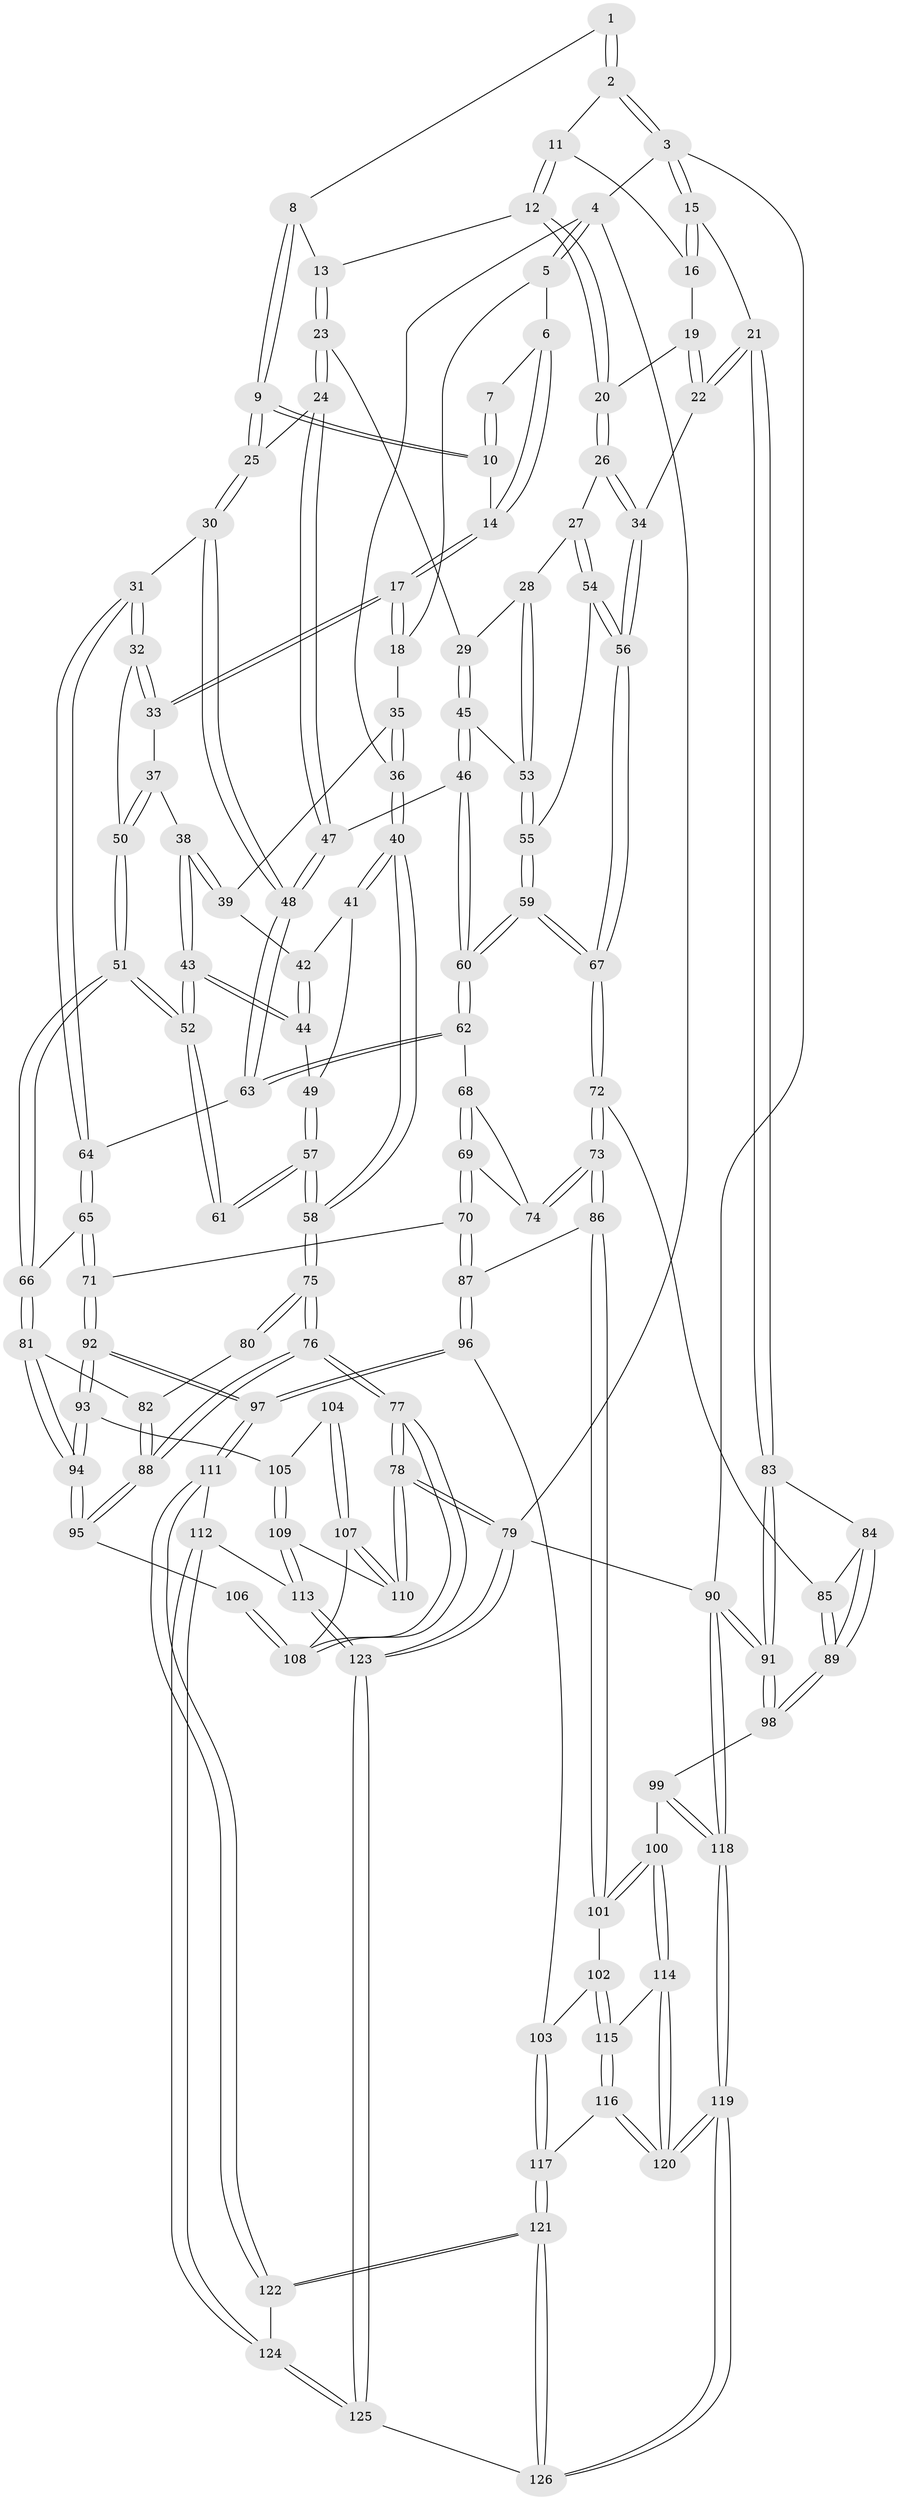 // coarse degree distribution, {3: 0.06666666666666667, 6: 0.08, 5: 0.41333333333333333, 4: 0.4266666666666667, 2: 0.013333333333333334}
// Generated by graph-tools (version 1.1) at 2025/24/03/03/25 07:24:39]
// undirected, 126 vertices, 312 edges
graph export_dot {
graph [start="1"]
  node [color=gray90,style=filled];
  1 [pos="+0.6964522850494823+0"];
  2 [pos="+0.8292670684194358+0"];
  3 [pos="+1+0"];
  4 [pos="+0+0"];
  5 [pos="+0.09271191543557354+0"];
  6 [pos="+0.2521749626909663+0"];
  7 [pos="+0.5093796543464305+0"];
  8 [pos="+0.6483084427274887+0"];
  9 [pos="+0.5075007987037562+0.13138043961339232"];
  10 [pos="+0.48905403948664716+0.1166932571511094"];
  11 [pos="+0.8241657881355512+0"];
  12 [pos="+0.7320897446723671+0.12893135396532768"];
  13 [pos="+0.6664170243342012+0.13211690772765328"];
  14 [pos="+0.34918361948868953+0.0869340397648266"];
  15 [pos="+1+0"];
  16 [pos="+0.8833038788252041+0.11830340427001243"];
  17 [pos="+0.28759526253699613+0.16434071891308893"];
  18 [pos="+0.20940119370708812+0.15417478736806786"];
  19 [pos="+0.8747259324584234+0.1357752657614804"];
  20 [pos="+0.7808773521706898+0.16230497689791956"];
  21 [pos="+1+0.37907007491909334"];
  22 [pos="+0.9888706528655902+0.3564827559272767"];
  23 [pos="+0.624368290126441+0.15998412448938612"];
  24 [pos="+0.538580889289763+0.15992369421809285"];
  25 [pos="+0.5230819566076381+0.15395497664071256"];
  26 [pos="+0.7800651093627993+0.21766761086576789"];
  27 [pos="+0.6943892956744468+0.26557949386610913"];
  28 [pos="+0.6884914187922008+0.262730910663792"];
  29 [pos="+0.6512478436356577+0.2161947326456811"];
  30 [pos="+0.43825301646053+0.2728292195790217"];
  31 [pos="+0.3848117560133672+0.2938826125279109"];
  32 [pos="+0.310454630433796+0.23888470106500315"];
  33 [pos="+0.2935161969207995+0.18879896944156013"];
  34 [pos="+0.8762609656658955+0.3781077379143878"];
  35 [pos="+0.15279523464948527+0.17259983808601712"];
  36 [pos="+0+0"];
  37 [pos="+0.18492354406942327+0.27385589146840283"];
  38 [pos="+0.1795524068248112+0.27442917629304314"];
  39 [pos="+0.14305393974263425+0.2040495744947547"];
  40 [pos="+0+0.1296223492197274"];
  41 [pos="+0.02408946036104689+0.24588640108307178"];
  42 [pos="+0.13987324343276775+0.20721870108901988"];
  43 [pos="+0.15181247255643637+0.38072147217073643"];
  44 [pos="+0.1005261382547954+0.2940095978007477"];
  45 [pos="+0.6091825590032809+0.2987124273056801"];
  46 [pos="+0.5979351466699679+0.30372967392382616"];
  47 [pos="+0.5681222982883538+0.2900437525592776"];
  48 [pos="+0.5181313531607435+0.3450043624387202"];
  49 [pos="+0.06615322775373601+0.2855958086334374"];
  50 [pos="+0.26621987371411726+0.2884148576483738"];
  51 [pos="+0.19512150841801945+0.4512895874073413"];
  52 [pos="+0.16040689231211047+0.42614869942911543"];
  53 [pos="+0.6478245778484462+0.3003808690416284"];
  54 [pos="+0.7004487070052035+0.2777097751615474"];
  55 [pos="+0.6571001552474726+0.3500628833801177"];
  56 [pos="+0.8076002004217347+0.4186466110949818"];
  57 [pos="+0.03804686639805448+0.3377785466676834"];
  58 [pos="+0+0.1330306884452163"];
  59 [pos="+0.6526485199494841+0.425964760064522"];
  60 [pos="+0.6308545930035602+0.41644019321749765"];
  61 [pos="+0.07610120211888648+0.41972751319607077"];
  62 [pos="+0.5328929745308227+0.40698598080823517"];
  63 [pos="+0.5252200108854878+0.397025689712853"];
  64 [pos="+0.374442002684991+0.38667481127438"];
  65 [pos="+0.3004338726230412+0.50618280906044"];
  66 [pos="+0.23532275958806376+0.5067762223429406"];
  67 [pos="+0.7378878262369527+0.49031265601778423"];
  68 [pos="+0.52687372145484+0.41943886130214086"];
  69 [pos="+0.4548093521014201+0.5144199043078636"];
  70 [pos="+0.4221196650356643+0.5334493292878923"];
  71 [pos="+0.36518625220047557+0.5463579238555276"];
  72 [pos="+0.731567113265972+0.5290134231737935"];
  73 [pos="+0.6919693212564376+0.5932694630244328"];
  74 [pos="+0.5613101865382264+0.528165622471087"];
  75 [pos="+0+0.4885336814911422"];
  76 [pos="+0+0.6233678073240245"];
  77 [pos="+0+1"];
  78 [pos="+0+1"];
  79 [pos="+0+1"];
  80 [pos="+0.059754547551799354+0.42415598552183115"];
  81 [pos="+0.23381666712313023+0.509071412803164"];
  82 [pos="+0.04251811478249299+0.5573073315901974"];
  83 [pos="+1+0.41054672648192253"];
  84 [pos="+0.9495060346152426+0.5733728046200874"];
  85 [pos="+0.8186247948025078+0.5713901749310321"];
  86 [pos="+0.6830073667967703+0.6209859321414454"];
  87 [pos="+0.6259994329631646+0.6488665653355212"];
  88 [pos="+0+0.6325714881525639"];
  89 [pos="+0.9206953749465655+0.6791835039263787"];
  90 [pos="+1+1"];
  91 [pos="+1+0.7460335051238718"];
  92 [pos="+0.44362660591635683+0.7773294333726066"];
  93 [pos="+0.2029520176246435+0.7046754145843456"];
  94 [pos="+0.20462519201131787+0.5869698107173343"];
  95 [pos="+0+0.6768325573997266"];
  96 [pos="+0.45860308244173975+0.7876750265167302"];
  97 [pos="+0.45355373501076046+0.7904096832909242"];
  98 [pos="+0.9432550493031815+0.7560793256161107"];
  99 [pos="+0.9037801442256533+0.7789902847152831"];
  100 [pos="+0.8341269062705082+0.7851315371556608"];
  101 [pos="+0.7146840712300339+0.6741976327375145"];
  102 [pos="+0.6681777708900152+0.814614942825853"];
  103 [pos="+0.645987499550967+0.8213525928454899"];
  104 [pos="+0.11249617742397573+0.7347579879484293"];
  105 [pos="+0.1828932382682809+0.7353885802216166"];
  106 [pos="+0.007982838505739453+0.7009144483983814"];
  107 [pos="+0.07197840179334736+0.8191431451953892"];
  108 [pos="+0.04462264916585512+0.8053779026666195"];
  109 [pos="+0.1932578527480076+0.8712358112545158"];
  110 [pos="+0.11440613589875528+0.8772396292555996"];
  111 [pos="+0.44876955971159965+0.8143766575984228"];
  112 [pos="+0.2281088999948258+0.8809062586436834"];
  113 [pos="+0.208249339858428+0.8841952039632671"];
  114 [pos="+0.8296925759270075+0.7923479310995201"];
  115 [pos="+0.7189578636091568+0.8671954358019629"];
  116 [pos="+0.7106788334219197+0.8893323661630091"];
  117 [pos="+0.6353755243805694+0.9463401774594992"];
  118 [pos="+1+1"];
  119 [pos="+0.929684647084064+1"];
  120 [pos="+0.8135155686483657+0.9759751206322488"];
  121 [pos="+0.5747692037988315+1"];
  122 [pos="+0.4494116681767893+0.8166658434611532"];
  123 [pos="+0.20707973278868066+1"];
  124 [pos="+0.35103495556211084+0.9868056112819175"];
  125 [pos="+0.2755052812141661+1"];
  126 [pos="+0.6026876824436083+1"];
  1 -- 2;
  1 -- 2;
  1 -- 8;
  2 -- 3;
  2 -- 3;
  2 -- 11;
  3 -- 4;
  3 -- 15;
  3 -- 15;
  3 -- 90;
  4 -- 5;
  4 -- 5;
  4 -- 36;
  4 -- 79;
  5 -- 6;
  5 -- 18;
  6 -- 7;
  6 -- 14;
  6 -- 14;
  7 -- 10;
  7 -- 10;
  8 -- 9;
  8 -- 9;
  8 -- 13;
  9 -- 10;
  9 -- 10;
  9 -- 25;
  9 -- 25;
  10 -- 14;
  11 -- 12;
  11 -- 12;
  11 -- 16;
  12 -- 13;
  12 -- 20;
  12 -- 20;
  13 -- 23;
  13 -- 23;
  14 -- 17;
  14 -- 17;
  15 -- 16;
  15 -- 16;
  15 -- 21;
  16 -- 19;
  17 -- 18;
  17 -- 18;
  17 -- 33;
  17 -- 33;
  18 -- 35;
  19 -- 20;
  19 -- 22;
  19 -- 22;
  20 -- 26;
  20 -- 26;
  21 -- 22;
  21 -- 22;
  21 -- 83;
  21 -- 83;
  22 -- 34;
  23 -- 24;
  23 -- 24;
  23 -- 29;
  24 -- 25;
  24 -- 47;
  24 -- 47;
  25 -- 30;
  25 -- 30;
  26 -- 27;
  26 -- 34;
  26 -- 34;
  27 -- 28;
  27 -- 54;
  27 -- 54;
  28 -- 29;
  28 -- 53;
  28 -- 53;
  29 -- 45;
  29 -- 45;
  30 -- 31;
  30 -- 48;
  30 -- 48;
  31 -- 32;
  31 -- 32;
  31 -- 64;
  31 -- 64;
  32 -- 33;
  32 -- 33;
  32 -- 50;
  33 -- 37;
  34 -- 56;
  34 -- 56;
  35 -- 36;
  35 -- 36;
  35 -- 39;
  36 -- 40;
  36 -- 40;
  37 -- 38;
  37 -- 50;
  37 -- 50;
  38 -- 39;
  38 -- 39;
  38 -- 43;
  38 -- 43;
  39 -- 42;
  40 -- 41;
  40 -- 41;
  40 -- 58;
  40 -- 58;
  41 -- 42;
  41 -- 49;
  42 -- 44;
  42 -- 44;
  43 -- 44;
  43 -- 44;
  43 -- 52;
  43 -- 52;
  44 -- 49;
  45 -- 46;
  45 -- 46;
  45 -- 53;
  46 -- 47;
  46 -- 60;
  46 -- 60;
  47 -- 48;
  47 -- 48;
  48 -- 63;
  48 -- 63;
  49 -- 57;
  49 -- 57;
  50 -- 51;
  50 -- 51;
  51 -- 52;
  51 -- 52;
  51 -- 66;
  51 -- 66;
  52 -- 61;
  52 -- 61;
  53 -- 55;
  53 -- 55;
  54 -- 55;
  54 -- 56;
  54 -- 56;
  55 -- 59;
  55 -- 59;
  56 -- 67;
  56 -- 67;
  57 -- 58;
  57 -- 58;
  57 -- 61;
  57 -- 61;
  58 -- 75;
  58 -- 75;
  59 -- 60;
  59 -- 60;
  59 -- 67;
  59 -- 67;
  60 -- 62;
  60 -- 62;
  62 -- 63;
  62 -- 63;
  62 -- 68;
  63 -- 64;
  64 -- 65;
  64 -- 65;
  65 -- 66;
  65 -- 71;
  65 -- 71;
  66 -- 81;
  66 -- 81;
  67 -- 72;
  67 -- 72;
  68 -- 69;
  68 -- 69;
  68 -- 74;
  69 -- 70;
  69 -- 70;
  69 -- 74;
  70 -- 71;
  70 -- 87;
  70 -- 87;
  71 -- 92;
  71 -- 92;
  72 -- 73;
  72 -- 73;
  72 -- 85;
  73 -- 74;
  73 -- 74;
  73 -- 86;
  73 -- 86;
  75 -- 76;
  75 -- 76;
  75 -- 80;
  75 -- 80;
  76 -- 77;
  76 -- 77;
  76 -- 88;
  76 -- 88;
  77 -- 78;
  77 -- 78;
  77 -- 108;
  77 -- 108;
  78 -- 79;
  78 -- 79;
  78 -- 110;
  78 -- 110;
  79 -- 123;
  79 -- 123;
  79 -- 90;
  80 -- 82;
  81 -- 82;
  81 -- 94;
  81 -- 94;
  82 -- 88;
  82 -- 88;
  83 -- 84;
  83 -- 91;
  83 -- 91;
  84 -- 85;
  84 -- 89;
  84 -- 89;
  85 -- 89;
  85 -- 89;
  86 -- 87;
  86 -- 101;
  86 -- 101;
  87 -- 96;
  87 -- 96;
  88 -- 95;
  88 -- 95;
  89 -- 98;
  89 -- 98;
  90 -- 91;
  90 -- 91;
  90 -- 118;
  90 -- 118;
  91 -- 98;
  91 -- 98;
  92 -- 93;
  92 -- 93;
  92 -- 97;
  92 -- 97;
  93 -- 94;
  93 -- 94;
  93 -- 105;
  94 -- 95;
  94 -- 95;
  95 -- 106;
  96 -- 97;
  96 -- 97;
  96 -- 103;
  97 -- 111;
  97 -- 111;
  98 -- 99;
  99 -- 100;
  99 -- 118;
  99 -- 118;
  100 -- 101;
  100 -- 101;
  100 -- 114;
  100 -- 114;
  101 -- 102;
  102 -- 103;
  102 -- 115;
  102 -- 115;
  103 -- 117;
  103 -- 117;
  104 -- 105;
  104 -- 107;
  104 -- 107;
  105 -- 109;
  105 -- 109;
  106 -- 108;
  106 -- 108;
  107 -- 108;
  107 -- 110;
  107 -- 110;
  109 -- 110;
  109 -- 113;
  109 -- 113;
  111 -- 112;
  111 -- 122;
  111 -- 122;
  112 -- 113;
  112 -- 124;
  112 -- 124;
  113 -- 123;
  113 -- 123;
  114 -- 115;
  114 -- 120;
  114 -- 120;
  115 -- 116;
  115 -- 116;
  116 -- 117;
  116 -- 120;
  116 -- 120;
  117 -- 121;
  117 -- 121;
  118 -- 119;
  118 -- 119;
  119 -- 120;
  119 -- 120;
  119 -- 126;
  119 -- 126;
  121 -- 122;
  121 -- 122;
  121 -- 126;
  121 -- 126;
  122 -- 124;
  123 -- 125;
  123 -- 125;
  124 -- 125;
  124 -- 125;
  125 -- 126;
}
